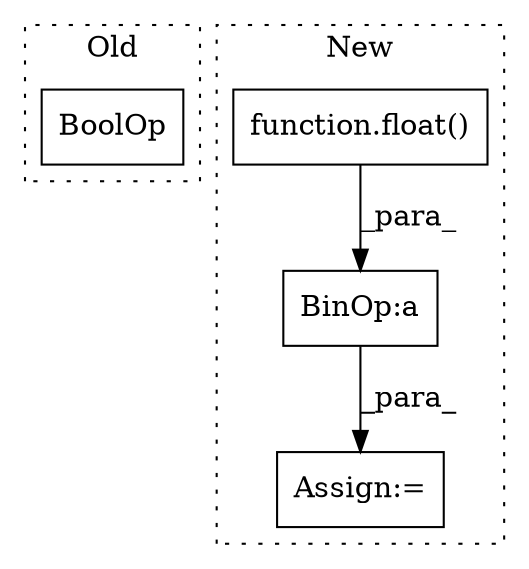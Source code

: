 digraph G {
subgraph cluster0 {
1 [label="BoolOp" a="72" s="9433" l="19" shape="box"];
label = "Old";
style="dotted";
}
subgraph cluster1 {
2 [label="function.float()" a="75" s="6366,6376" l="6,1" shape="box"];
3 [label="Assign:=" a="68" s="6354" l="3" shape="box"];
4 [label="BinOp:a" a="82" s="6363" l="3" shape="box"];
label = "New";
style="dotted";
}
2 -> 4 [label="_para_"];
4 -> 3 [label="_para_"];
}